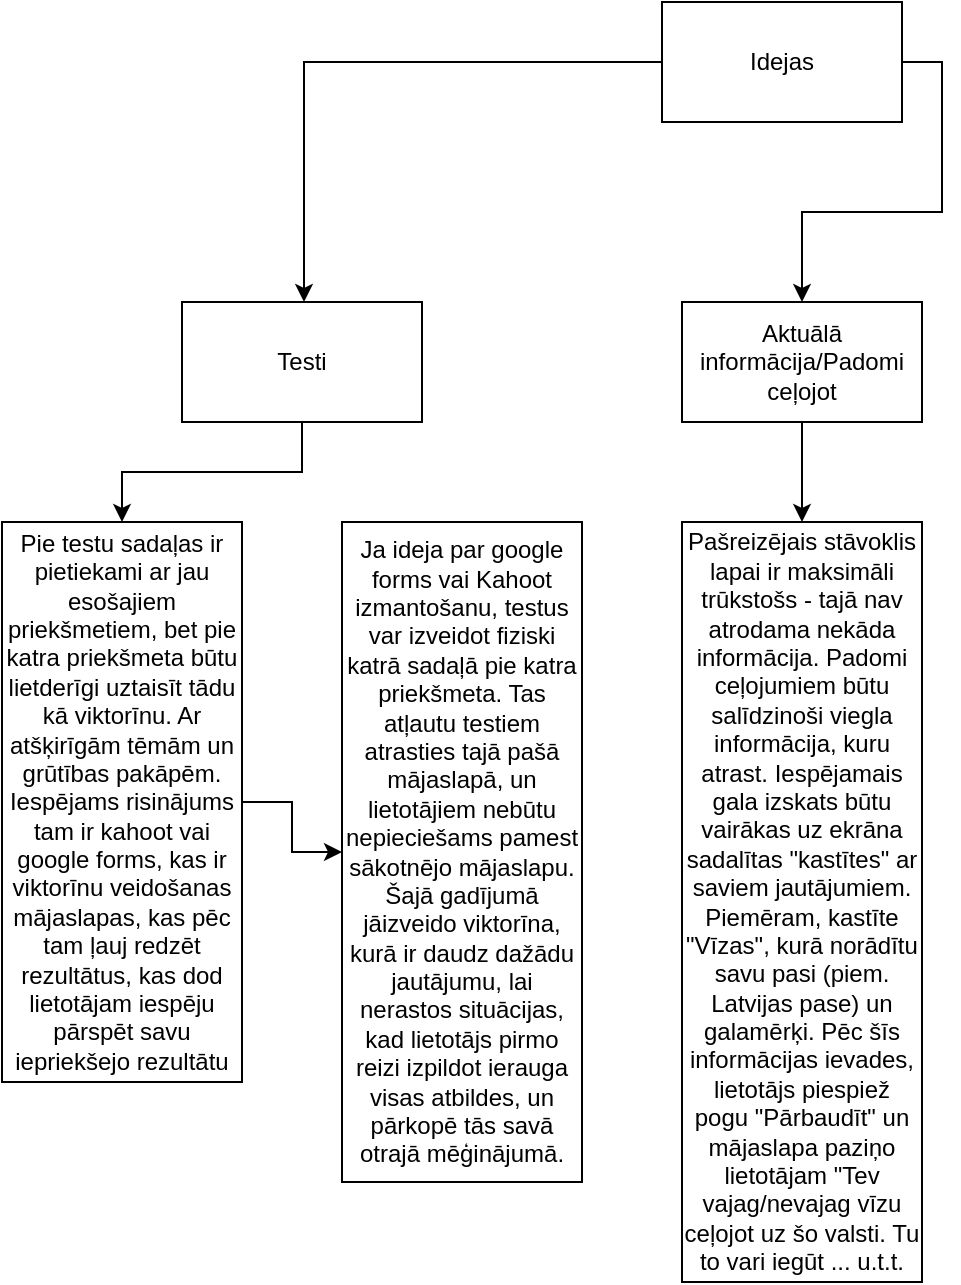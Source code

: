 <mxfile version="21.7.5" type="github">
  <diagram name="Page-1" id="mQhQG7kZS0Xr7gWZN6w1">
    <mxGraphModel dx="1393" dy="766" grid="1" gridSize="10" guides="1" tooltips="1" connect="1" arrows="1" fold="1" page="1" pageScale="1" pageWidth="850" pageHeight="1100" math="0" shadow="0">
      <root>
        <mxCell id="0" />
        <mxCell id="1" parent="0" />
        <mxCell id="JTXV-aAecL8uyqR56y0R-5" style="edgeStyle=orthogonalEdgeStyle;rounded=0;orthogonalLoop=1;jettySize=auto;html=1;exitX=1;exitY=0.5;exitDx=0;exitDy=0;" parent="1" source="JTXV-aAecL8uyqR56y0R-3" edge="1" target="JTXV-aAecL8uyqR56y0R-9">
          <mxGeometry relative="1" as="geometry">
            <mxPoint x="160" y="180" as="targetPoint" />
            <mxPoint x="480" y="70" as="sourcePoint" />
            <Array as="points">
              <mxPoint x="171" y="70" />
            </Array>
          </mxGeometry>
        </mxCell>
        <mxCell id="3ER1Q0wbatCrZYCJX1xy-1" style="edgeStyle=orthogonalEdgeStyle;rounded=0;orthogonalLoop=1;jettySize=auto;html=1;exitX=1;exitY=0.5;exitDx=0;exitDy=0;" edge="1" parent="1" source="JTXV-aAecL8uyqR56y0R-3" target="JTXV-aAecL8uyqR56y0R-8">
          <mxGeometry relative="1" as="geometry" />
        </mxCell>
        <mxCell id="JTXV-aAecL8uyqR56y0R-3" value="Idejas" style="rounded=0;whiteSpace=wrap;html=1;" parent="1" vertex="1">
          <mxGeometry x="350" y="40" width="120" height="60" as="geometry" />
        </mxCell>
        <mxCell id="3ER1Q0wbatCrZYCJX1xy-8" style="edgeStyle=orthogonalEdgeStyle;rounded=0;orthogonalLoop=1;jettySize=auto;html=1;entryX=0.5;entryY=0;entryDx=0;entryDy=0;" edge="1" parent="1" source="JTXV-aAecL8uyqR56y0R-8" target="3ER1Q0wbatCrZYCJX1xy-7">
          <mxGeometry relative="1" as="geometry" />
        </mxCell>
        <mxCell id="JTXV-aAecL8uyqR56y0R-8" value="Aktuālā informācija/Padomi ceļojot" style="rounded=0;whiteSpace=wrap;html=1;" parent="1" vertex="1">
          <mxGeometry x="360" y="190" width="120" height="60" as="geometry" />
        </mxCell>
        <mxCell id="3ER1Q0wbatCrZYCJX1xy-4" style="edgeStyle=orthogonalEdgeStyle;rounded=0;orthogonalLoop=1;jettySize=auto;html=1;exitX=0.5;exitY=1;exitDx=0;exitDy=0;entryX=0.5;entryY=0;entryDx=0;entryDy=0;" edge="1" parent="1" source="JTXV-aAecL8uyqR56y0R-9" target="3ER1Q0wbatCrZYCJX1xy-2">
          <mxGeometry relative="1" as="geometry" />
        </mxCell>
        <mxCell id="JTXV-aAecL8uyqR56y0R-9" value="Testi" style="rounded=0;whiteSpace=wrap;html=1;" parent="1" vertex="1">
          <mxGeometry x="110" y="190" width="120" height="60" as="geometry" />
        </mxCell>
        <mxCell id="3ER1Q0wbatCrZYCJX1xy-6" style="edgeStyle=orthogonalEdgeStyle;rounded=0;orthogonalLoop=1;jettySize=auto;html=1;entryX=0;entryY=0.5;entryDx=0;entryDy=0;" edge="1" parent="1" source="3ER1Q0wbatCrZYCJX1xy-2" target="3ER1Q0wbatCrZYCJX1xy-5">
          <mxGeometry relative="1" as="geometry" />
        </mxCell>
        <mxCell id="3ER1Q0wbatCrZYCJX1xy-2" value="Pie testu sadaļas ir pietiekami ar jau esošajiem priekšmetiem, bet pie katra priekšmeta būtu lietderīgi uztaisīt tādu kā viktorīnu. Ar atšķirīgām tēmām un grūtības pakāpēm. Iespējams risinājums tam ir kahoot vai google forms, kas ir viktorīnu veidošanas mājaslapas, kas pēc tam ļauj redzēt rezultātus, kas dod lietotājam iespēju pārspēt savu iepriekšejo rezultātu" style="rounded=0;whiteSpace=wrap;html=1;" vertex="1" parent="1">
          <mxGeometry x="20" y="300" width="120" height="280" as="geometry" />
        </mxCell>
        <mxCell id="3ER1Q0wbatCrZYCJX1xy-3" style="edgeStyle=orthogonalEdgeStyle;rounded=0;orthogonalLoop=1;jettySize=auto;html=1;exitX=0.5;exitY=1;exitDx=0;exitDy=0;" edge="1" parent="1" source="3ER1Q0wbatCrZYCJX1xy-2" target="3ER1Q0wbatCrZYCJX1xy-2">
          <mxGeometry relative="1" as="geometry" />
        </mxCell>
        <mxCell id="3ER1Q0wbatCrZYCJX1xy-5" value="Ja ideja par google forms vai Kahoot izmantošanu, testus var izveidot fiziski katrā sadaļā pie katra priekšmeta. Tas atļautu testiem atrasties tajā pašā mājaslapā, un lietotājiem nebūtu nepieciešams pamest sākotnējo mājaslapu. Šajā gadījumā jāizveido viktorīna, kurā ir daudz dažādu jautājumu, lai nerastos situācijas, kad lietotājs pirmo reizi izpildot ierauga visas atbildes, un pārkopē tās savā otrajā mēģinājumā." style="rounded=0;whiteSpace=wrap;html=1;" vertex="1" parent="1">
          <mxGeometry x="190" y="300" width="120" height="330" as="geometry" />
        </mxCell>
        <mxCell id="3ER1Q0wbatCrZYCJX1xy-7" value="Pašreizējais stāvoklis lapai ir maksimāli trūkstošs - tajā nav atrodama nekāda informācija. Padomi ceļojumiem būtu salīdzinoši viegla informācija, kuru atrast. Iespējamais gala izskats būtu vairākas uz ekrāna sadalītas &quot;kastītes&quot; ar saviem jautājumiem. Piemēram, kastīte &quot;Vīzas&quot;, kurā norādītu savu pasi (piem. Latvijas pase) un galamērķi. Pēc šīs informācijas ievades, lietotājs piespiež pogu &quot;Pārbaudīt&quot; un mājaslapa paziņo lietotājam &quot;Tev vajag/nevajag vīzu ceļojot uz šo valsti. Tu to vari iegūt ... u.t.t." style="rounded=0;whiteSpace=wrap;html=1;" vertex="1" parent="1">
          <mxGeometry x="360" y="300" width="120" height="380" as="geometry" />
        </mxCell>
      </root>
    </mxGraphModel>
  </diagram>
</mxfile>
